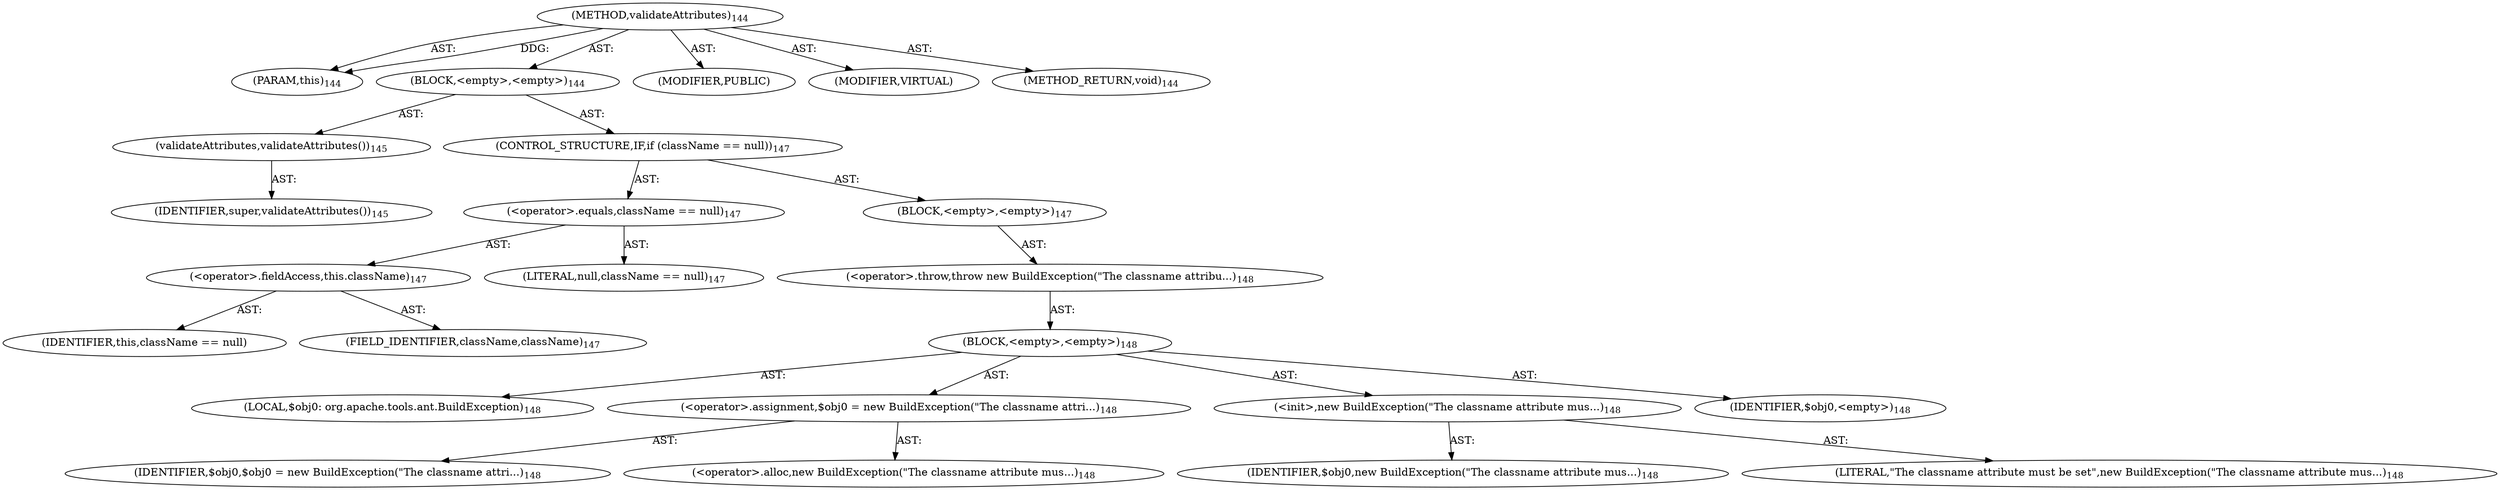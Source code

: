 digraph "validateAttributes" {  
"111669149701" [label = <(METHOD,validateAttributes)<SUB>144</SUB>> ]
"115964116999" [label = <(PARAM,this)<SUB>144</SUB>> ]
"25769803781" [label = <(BLOCK,&lt;empty&gt;,&lt;empty&gt;)<SUB>144</SUB>> ]
"30064771099" [label = <(validateAttributes,validateAttributes())<SUB>145</SUB>> ]
"68719476751" [label = <(IDENTIFIER,super,validateAttributes())<SUB>145</SUB>> ]
"47244640256" [label = <(CONTROL_STRUCTURE,IF,if (className == null))<SUB>147</SUB>> ]
"30064771100" [label = <(&lt;operator&gt;.equals,className == null)<SUB>147</SUB>> ]
"30064771101" [label = <(&lt;operator&gt;.fieldAccess,this.className)<SUB>147</SUB>> ]
"68719476752" [label = <(IDENTIFIER,this,className == null)> ]
"55834574858" [label = <(FIELD_IDENTIFIER,className,className)<SUB>147</SUB>> ]
"90194313220" [label = <(LITERAL,null,className == null)<SUB>147</SUB>> ]
"25769803782" [label = <(BLOCK,&lt;empty&gt;,&lt;empty&gt;)<SUB>147</SUB>> ]
"30064771102" [label = <(&lt;operator&gt;.throw,throw new BuildException(&quot;The classname attribu...)<SUB>148</SUB>> ]
"25769803783" [label = <(BLOCK,&lt;empty&gt;,&lt;empty&gt;)<SUB>148</SUB>> ]
"94489280512" [label = <(LOCAL,$obj0: org.apache.tools.ant.BuildException)<SUB>148</SUB>> ]
"30064771103" [label = <(&lt;operator&gt;.assignment,$obj0 = new BuildException(&quot;The classname attri...)<SUB>148</SUB>> ]
"68719476753" [label = <(IDENTIFIER,$obj0,$obj0 = new BuildException(&quot;The classname attri...)<SUB>148</SUB>> ]
"30064771104" [label = <(&lt;operator&gt;.alloc,new BuildException(&quot;The classname attribute mus...)<SUB>148</SUB>> ]
"30064771105" [label = <(&lt;init&gt;,new BuildException(&quot;The classname attribute mus...)<SUB>148</SUB>> ]
"68719476754" [label = <(IDENTIFIER,$obj0,new BuildException(&quot;The classname attribute mus...)<SUB>148</SUB>> ]
"90194313221" [label = <(LITERAL,&quot;The classname attribute must be set&quot;,new BuildException(&quot;The classname attribute mus...)<SUB>148</SUB>> ]
"68719476755" [label = <(IDENTIFIER,$obj0,&lt;empty&gt;)<SUB>148</SUB>> ]
"133143986190" [label = <(MODIFIER,PUBLIC)> ]
"133143986191" [label = <(MODIFIER,VIRTUAL)> ]
"128849018885" [label = <(METHOD_RETURN,void)<SUB>144</SUB>> ]
  "111669149701" -> "115964116999"  [ label = "AST: "] 
  "111669149701" -> "25769803781"  [ label = "AST: "] 
  "111669149701" -> "133143986190"  [ label = "AST: "] 
  "111669149701" -> "133143986191"  [ label = "AST: "] 
  "111669149701" -> "128849018885"  [ label = "AST: "] 
  "25769803781" -> "30064771099"  [ label = "AST: "] 
  "25769803781" -> "47244640256"  [ label = "AST: "] 
  "30064771099" -> "68719476751"  [ label = "AST: "] 
  "47244640256" -> "30064771100"  [ label = "AST: "] 
  "47244640256" -> "25769803782"  [ label = "AST: "] 
  "30064771100" -> "30064771101"  [ label = "AST: "] 
  "30064771100" -> "90194313220"  [ label = "AST: "] 
  "30064771101" -> "68719476752"  [ label = "AST: "] 
  "30064771101" -> "55834574858"  [ label = "AST: "] 
  "25769803782" -> "30064771102"  [ label = "AST: "] 
  "30064771102" -> "25769803783"  [ label = "AST: "] 
  "25769803783" -> "94489280512"  [ label = "AST: "] 
  "25769803783" -> "30064771103"  [ label = "AST: "] 
  "25769803783" -> "30064771105"  [ label = "AST: "] 
  "25769803783" -> "68719476755"  [ label = "AST: "] 
  "30064771103" -> "68719476753"  [ label = "AST: "] 
  "30064771103" -> "30064771104"  [ label = "AST: "] 
  "30064771105" -> "68719476754"  [ label = "AST: "] 
  "30064771105" -> "90194313221"  [ label = "AST: "] 
  "111669149701" -> "115964116999"  [ label = "DDG: "] 
}
